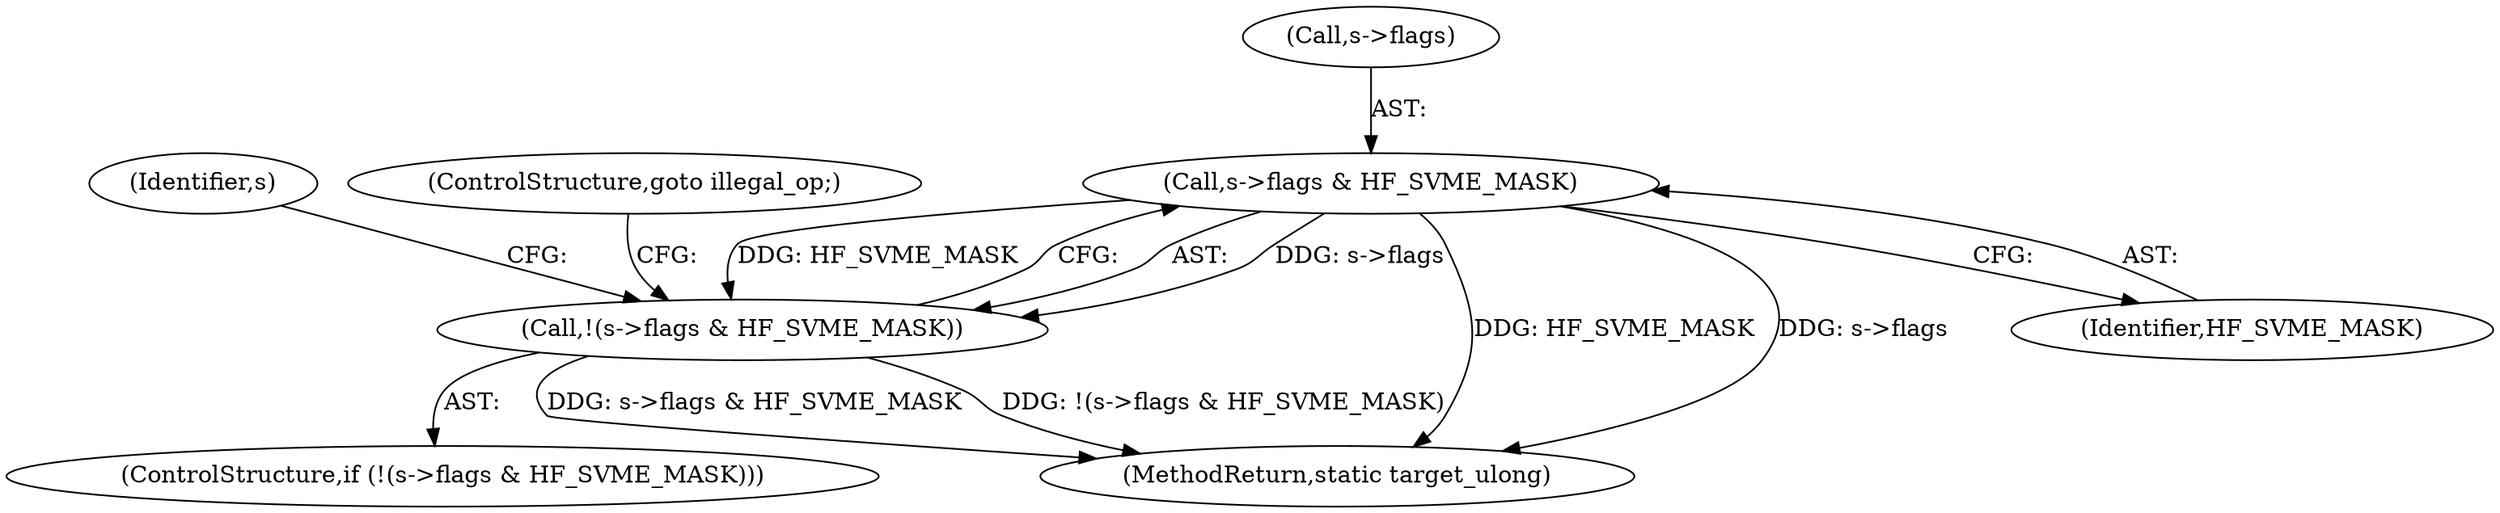 digraph "0_qemu_30663fd26c0307e414622c7a8607fbc04f92ec14@pointer" {
"1008908" [label="(Call,s->flags & HF_SVME_MASK)"];
"1008907" [label="(Call,!(s->flags & HF_SVME_MASK))"];
"1011840" [label="(MethodReturn,static target_ulong)"];
"1008916" [label="(Identifier,s)"];
"1008912" [label="(Identifier,HF_SVME_MASK)"];
"1008908" [label="(Call,s->flags & HF_SVME_MASK)"];
"1008907" [label="(Call,!(s->flags & HF_SVME_MASK))"];
"1008914" [label="(ControlStructure,goto illegal_op;)"];
"1008909" [label="(Call,s->flags)"];
"1008906" [label="(ControlStructure,if (!(s->flags & HF_SVME_MASK)))"];
"1008908" -> "1008907"  [label="AST: "];
"1008908" -> "1008912"  [label="CFG: "];
"1008909" -> "1008908"  [label="AST: "];
"1008912" -> "1008908"  [label="AST: "];
"1008907" -> "1008908"  [label="CFG: "];
"1008908" -> "1011840"  [label="DDG: HF_SVME_MASK"];
"1008908" -> "1011840"  [label="DDG: s->flags"];
"1008908" -> "1008907"  [label="DDG: s->flags"];
"1008908" -> "1008907"  [label="DDG: HF_SVME_MASK"];
"1008907" -> "1008906"  [label="AST: "];
"1008914" -> "1008907"  [label="CFG: "];
"1008916" -> "1008907"  [label="CFG: "];
"1008907" -> "1011840"  [label="DDG: s->flags & HF_SVME_MASK"];
"1008907" -> "1011840"  [label="DDG: !(s->flags & HF_SVME_MASK)"];
}
